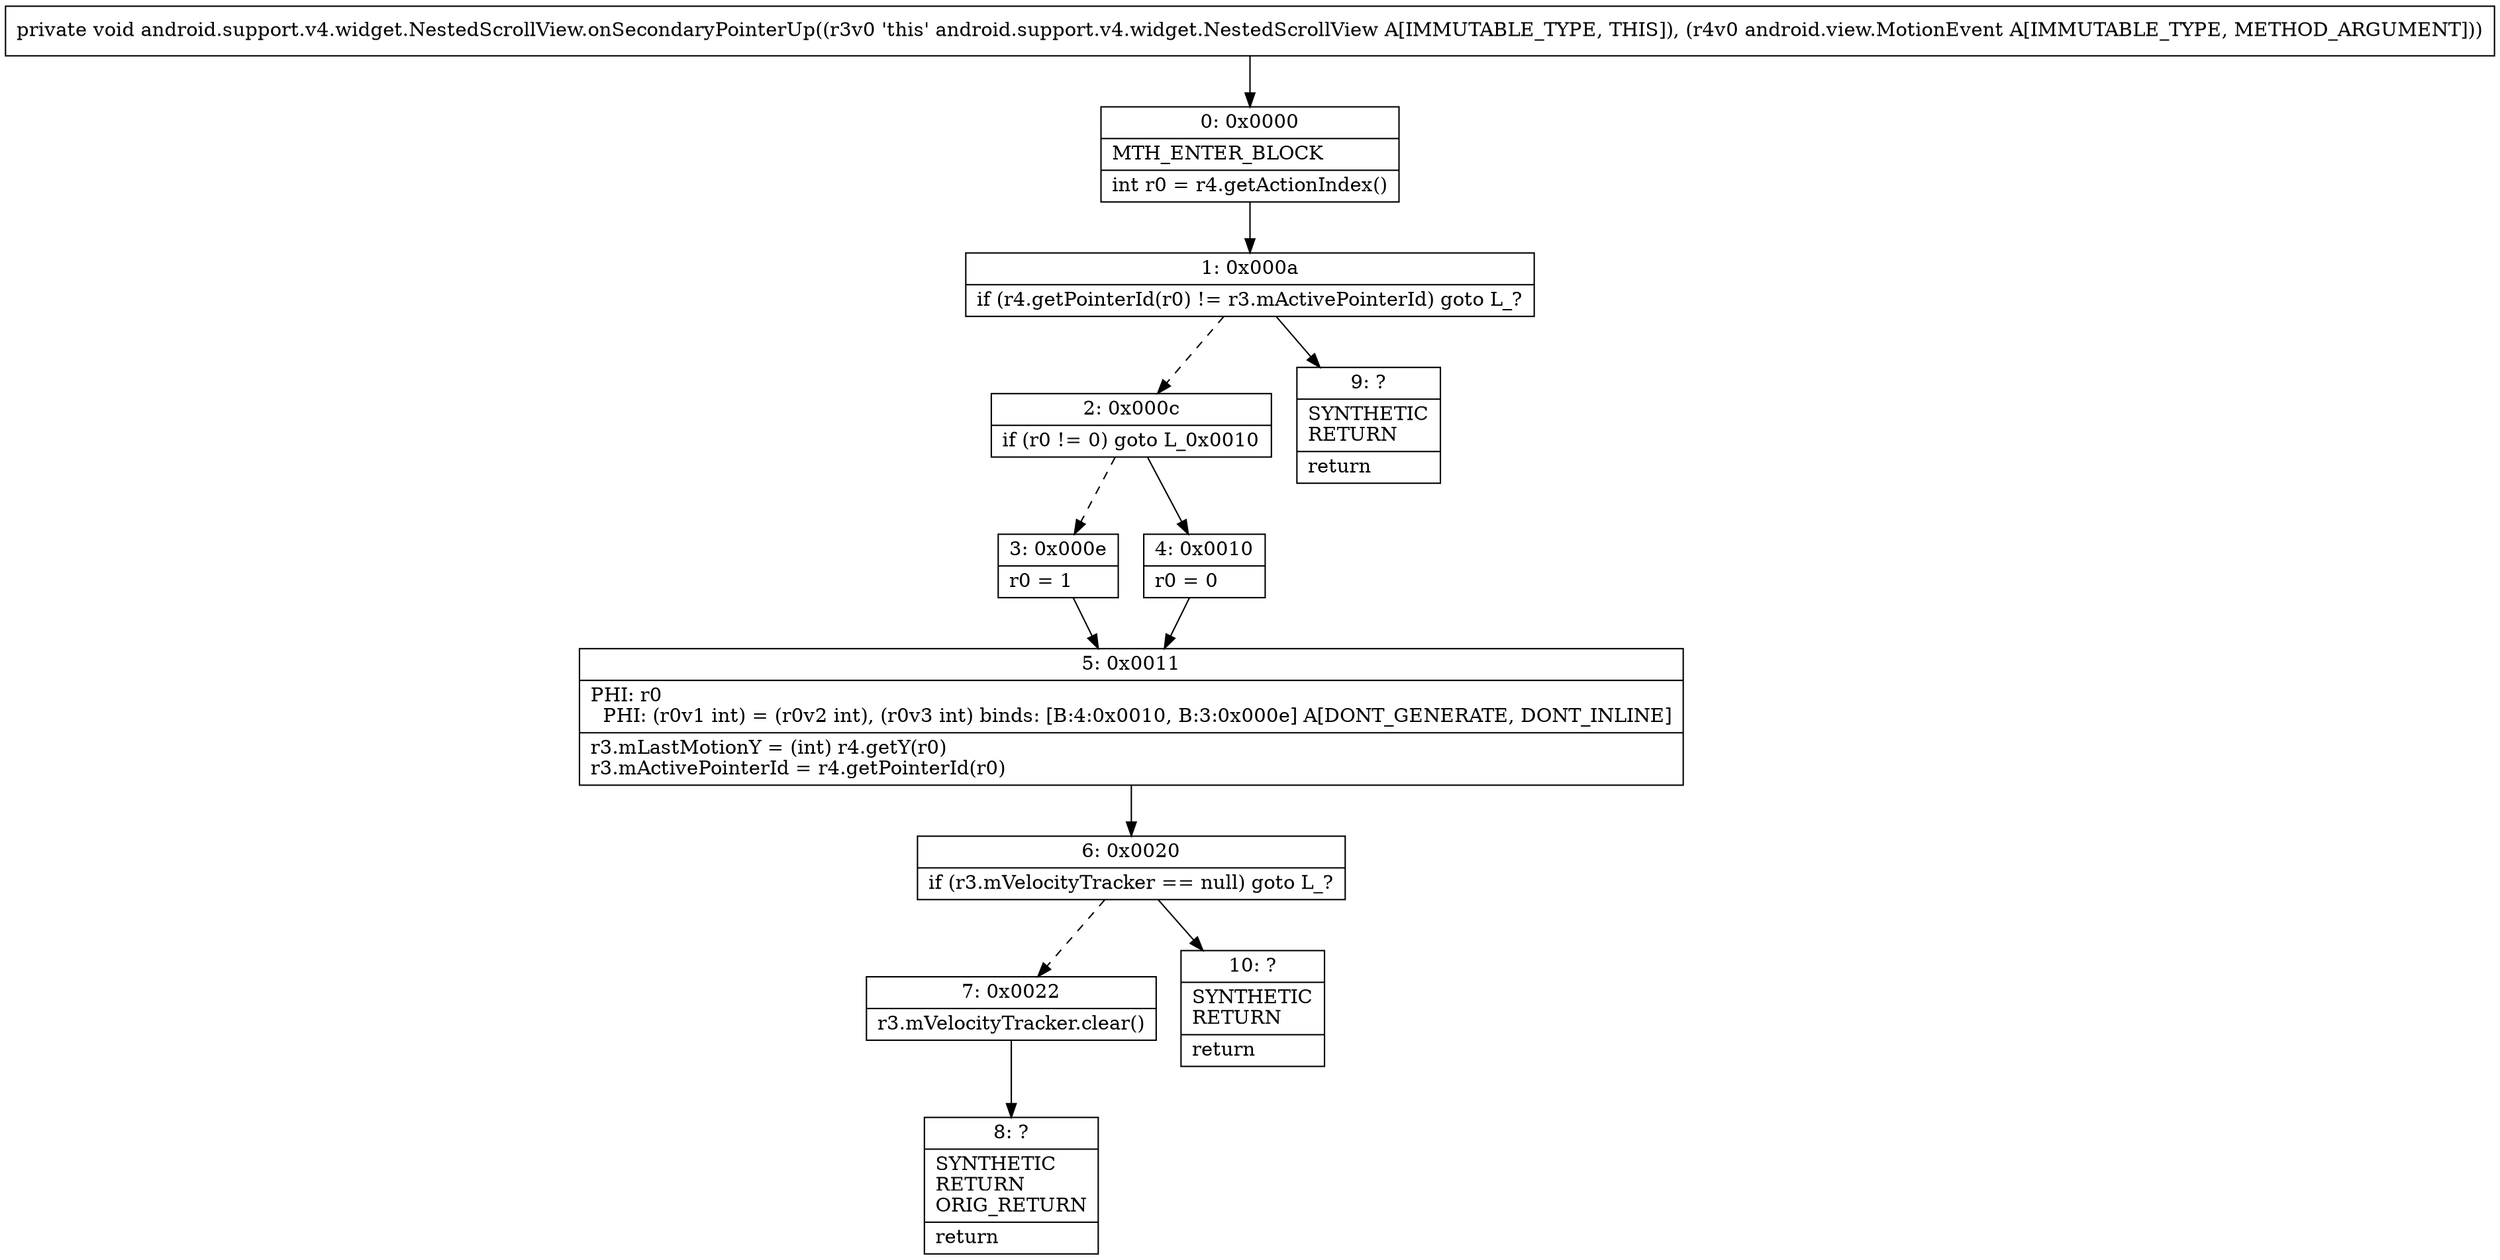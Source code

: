 digraph "CFG forandroid.support.v4.widget.NestedScrollView.onSecondaryPointerUp(Landroid\/view\/MotionEvent;)V" {
Node_0 [shape=record,label="{0\:\ 0x0000|MTH_ENTER_BLOCK\l|int r0 = r4.getActionIndex()\l}"];
Node_1 [shape=record,label="{1\:\ 0x000a|if (r4.getPointerId(r0) != r3.mActivePointerId) goto L_?\l}"];
Node_2 [shape=record,label="{2\:\ 0x000c|if (r0 != 0) goto L_0x0010\l}"];
Node_3 [shape=record,label="{3\:\ 0x000e|r0 = 1\l}"];
Node_4 [shape=record,label="{4\:\ 0x0010|r0 = 0\l}"];
Node_5 [shape=record,label="{5\:\ 0x0011|PHI: r0 \l  PHI: (r0v1 int) = (r0v2 int), (r0v3 int) binds: [B:4:0x0010, B:3:0x000e] A[DONT_GENERATE, DONT_INLINE]\l|r3.mLastMotionY = (int) r4.getY(r0)\lr3.mActivePointerId = r4.getPointerId(r0)\l}"];
Node_6 [shape=record,label="{6\:\ 0x0020|if (r3.mVelocityTracker == null) goto L_?\l}"];
Node_7 [shape=record,label="{7\:\ 0x0022|r3.mVelocityTracker.clear()\l}"];
Node_8 [shape=record,label="{8\:\ ?|SYNTHETIC\lRETURN\lORIG_RETURN\l|return\l}"];
Node_9 [shape=record,label="{9\:\ ?|SYNTHETIC\lRETURN\l|return\l}"];
Node_10 [shape=record,label="{10\:\ ?|SYNTHETIC\lRETURN\l|return\l}"];
MethodNode[shape=record,label="{private void android.support.v4.widget.NestedScrollView.onSecondaryPointerUp((r3v0 'this' android.support.v4.widget.NestedScrollView A[IMMUTABLE_TYPE, THIS]), (r4v0 android.view.MotionEvent A[IMMUTABLE_TYPE, METHOD_ARGUMENT])) }"];
MethodNode -> Node_0;
Node_0 -> Node_1;
Node_1 -> Node_2[style=dashed];
Node_1 -> Node_9;
Node_2 -> Node_3[style=dashed];
Node_2 -> Node_4;
Node_3 -> Node_5;
Node_4 -> Node_5;
Node_5 -> Node_6;
Node_6 -> Node_7[style=dashed];
Node_6 -> Node_10;
Node_7 -> Node_8;
}

